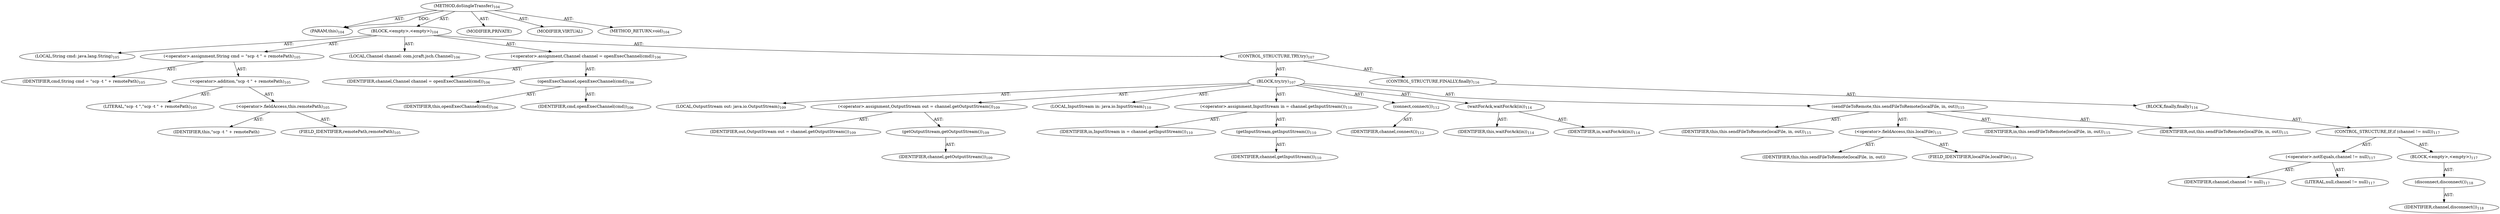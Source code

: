digraph "doSingleTransfer" {  
"111669149699" [label = <(METHOD,doSingleTransfer)<SUB>104</SUB>> ]
"115964116993" [label = <(PARAM,this)<SUB>104</SUB>> ]
"25769803781" [label = <(BLOCK,&lt;empty&gt;,&lt;empty&gt;)<SUB>104</SUB>> ]
"94489280512" [label = <(LOCAL,String cmd: java.lang.String)<SUB>105</SUB>> ]
"30064771093" [label = <(&lt;operator&gt;.assignment,String cmd = &quot;scp -t &quot; + remotePath)<SUB>105</SUB>> ]
"68719476771" [label = <(IDENTIFIER,cmd,String cmd = &quot;scp -t &quot; + remotePath)<SUB>105</SUB>> ]
"30064771094" [label = <(&lt;operator&gt;.addition,&quot;scp -t &quot; + remotePath)<SUB>105</SUB>> ]
"90194313221" [label = <(LITERAL,&quot;scp -t &quot;,&quot;scp -t &quot; + remotePath)<SUB>105</SUB>> ]
"30064771095" [label = <(&lt;operator&gt;.fieldAccess,this.remotePath)<SUB>105</SUB>> ]
"68719476772" [label = <(IDENTIFIER,this,&quot;scp -t &quot; + remotePath)> ]
"55834574856" [label = <(FIELD_IDENTIFIER,remotePath,remotePath)<SUB>105</SUB>> ]
"94489280513" [label = <(LOCAL,Channel channel: com.jcraft.jsch.Channel)<SUB>106</SUB>> ]
"30064771096" [label = <(&lt;operator&gt;.assignment,Channel channel = openExecChannel(cmd))<SUB>106</SUB>> ]
"68719476773" [label = <(IDENTIFIER,channel,Channel channel = openExecChannel(cmd))<SUB>106</SUB>> ]
"30064771097" [label = <(openExecChannel,openExecChannel(cmd))<SUB>106</SUB>> ]
"68719476739" [label = <(IDENTIFIER,this,openExecChannel(cmd))<SUB>106</SUB>> ]
"68719476774" [label = <(IDENTIFIER,cmd,openExecChannel(cmd))<SUB>106</SUB>> ]
"47244640258" [label = <(CONTROL_STRUCTURE,TRY,try)<SUB>107</SUB>> ]
"25769803782" [label = <(BLOCK,try,try)<SUB>107</SUB>> ]
"94489280514" [label = <(LOCAL,OutputStream out: java.io.OutputStream)<SUB>109</SUB>> ]
"30064771098" [label = <(&lt;operator&gt;.assignment,OutputStream out = channel.getOutputStream())<SUB>109</SUB>> ]
"68719476775" [label = <(IDENTIFIER,out,OutputStream out = channel.getOutputStream())<SUB>109</SUB>> ]
"30064771099" [label = <(getOutputStream,getOutputStream())<SUB>109</SUB>> ]
"68719476776" [label = <(IDENTIFIER,channel,getOutputStream())<SUB>109</SUB>> ]
"94489280515" [label = <(LOCAL,InputStream in: java.io.InputStream)<SUB>110</SUB>> ]
"30064771100" [label = <(&lt;operator&gt;.assignment,InputStream in = channel.getInputStream())<SUB>110</SUB>> ]
"68719476777" [label = <(IDENTIFIER,in,InputStream in = channel.getInputStream())<SUB>110</SUB>> ]
"30064771101" [label = <(getInputStream,getInputStream())<SUB>110</SUB>> ]
"68719476778" [label = <(IDENTIFIER,channel,getInputStream())<SUB>110</SUB>> ]
"30064771102" [label = <(connect,connect())<SUB>112</SUB>> ]
"68719476779" [label = <(IDENTIFIER,channel,connect())<SUB>112</SUB>> ]
"30064771103" [label = <(waitForAck,waitForAck(in))<SUB>114</SUB>> ]
"68719476740" [label = <(IDENTIFIER,this,waitForAck(in))<SUB>114</SUB>> ]
"68719476780" [label = <(IDENTIFIER,in,waitForAck(in))<SUB>114</SUB>> ]
"30064771104" [label = <(sendFileToRemote,this.sendFileToRemote(localFile, in, out))<SUB>115</SUB>> ]
"68719476741" [label = <(IDENTIFIER,this,this.sendFileToRemote(localFile, in, out))<SUB>115</SUB>> ]
"30064771105" [label = <(&lt;operator&gt;.fieldAccess,this.localFile)<SUB>115</SUB>> ]
"68719476781" [label = <(IDENTIFIER,this,this.sendFileToRemote(localFile, in, out))> ]
"55834574857" [label = <(FIELD_IDENTIFIER,localFile,localFile)<SUB>115</SUB>> ]
"68719476782" [label = <(IDENTIFIER,in,this.sendFileToRemote(localFile, in, out))<SUB>115</SUB>> ]
"68719476783" [label = <(IDENTIFIER,out,this.sendFileToRemote(localFile, in, out))<SUB>115</SUB>> ]
"47244640259" [label = <(CONTROL_STRUCTURE,FINALLY,finally)<SUB>116</SUB>> ]
"25769803783" [label = <(BLOCK,finally,finally)<SUB>116</SUB>> ]
"47244640260" [label = <(CONTROL_STRUCTURE,IF,if (channel != null))<SUB>117</SUB>> ]
"30064771106" [label = <(&lt;operator&gt;.notEquals,channel != null)<SUB>117</SUB>> ]
"68719476784" [label = <(IDENTIFIER,channel,channel != null)<SUB>117</SUB>> ]
"90194313222" [label = <(LITERAL,null,channel != null)<SUB>117</SUB>> ]
"25769803784" [label = <(BLOCK,&lt;empty&gt;,&lt;empty&gt;)<SUB>117</SUB>> ]
"30064771107" [label = <(disconnect,disconnect())<SUB>118</SUB>> ]
"68719476785" [label = <(IDENTIFIER,channel,disconnect())<SUB>118</SUB>> ]
"133143986186" [label = <(MODIFIER,PRIVATE)> ]
"133143986187" [label = <(MODIFIER,VIRTUAL)> ]
"128849018883" [label = <(METHOD_RETURN,void)<SUB>104</SUB>> ]
  "111669149699" -> "115964116993"  [ label = "AST: "] 
  "111669149699" -> "25769803781"  [ label = "AST: "] 
  "111669149699" -> "133143986186"  [ label = "AST: "] 
  "111669149699" -> "133143986187"  [ label = "AST: "] 
  "111669149699" -> "128849018883"  [ label = "AST: "] 
  "25769803781" -> "94489280512"  [ label = "AST: "] 
  "25769803781" -> "30064771093"  [ label = "AST: "] 
  "25769803781" -> "94489280513"  [ label = "AST: "] 
  "25769803781" -> "30064771096"  [ label = "AST: "] 
  "25769803781" -> "47244640258"  [ label = "AST: "] 
  "30064771093" -> "68719476771"  [ label = "AST: "] 
  "30064771093" -> "30064771094"  [ label = "AST: "] 
  "30064771094" -> "90194313221"  [ label = "AST: "] 
  "30064771094" -> "30064771095"  [ label = "AST: "] 
  "30064771095" -> "68719476772"  [ label = "AST: "] 
  "30064771095" -> "55834574856"  [ label = "AST: "] 
  "30064771096" -> "68719476773"  [ label = "AST: "] 
  "30064771096" -> "30064771097"  [ label = "AST: "] 
  "30064771097" -> "68719476739"  [ label = "AST: "] 
  "30064771097" -> "68719476774"  [ label = "AST: "] 
  "47244640258" -> "25769803782"  [ label = "AST: "] 
  "47244640258" -> "47244640259"  [ label = "AST: "] 
  "25769803782" -> "94489280514"  [ label = "AST: "] 
  "25769803782" -> "30064771098"  [ label = "AST: "] 
  "25769803782" -> "94489280515"  [ label = "AST: "] 
  "25769803782" -> "30064771100"  [ label = "AST: "] 
  "25769803782" -> "30064771102"  [ label = "AST: "] 
  "25769803782" -> "30064771103"  [ label = "AST: "] 
  "25769803782" -> "30064771104"  [ label = "AST: "] 
  "30064771098" -> "68719476775"  [ label = "AST: "] 
  "30064771098" -> "30064771099"  [ label = "AST: "] 
  "30064771099" -> "68719476776"  [ label = "AST: "] 
  "30064771100" -> "68719476777"  [ label = "AST: "] 
  "30064771100" -> "30064771101"  [ label = "AST: "] 
  "30064771101" -> "68719476778"  [ label = "AST: "] 
  "30064771102" -> "68719476779"  [ label = "AST: "] 
  "30064771103" -> "68719476740"  [ label = "AST: "] 
  "30064771103" -> "68719476780"  [ label = "AST: "] 
  "30064771104" -> "68719476741"  [ label = "AST: "] 
  "30064771104" -> "30064771105"  [ label = "AST: "] 
  "30064771104" -> "68719476782"  [ label = "AST: "] 
  "30064771104" -> "68719476783"  [ label = "AST: "] 
  "30064771105" -> "68719476781"  [ label = "AST: "] 
  "30064771105" -> "55834574857"  [ label = "AST: "] 
  "47244640259" -> "25769803783"  [ label = "AST: "] 
  "25769803783" -> "47244640260"  [ label = "AST: "] 
  "47244640260" -> "30064771106"  [ label = "AST: "] 
  "47244640260" -> "25769803784"  [ label = "AST: "] 
  "30064771106" -> "68719476784"  [ label = "AST: "] 
  "30064771106" -> "90194313222"  [ label = "AST: "] 
  "25769803784" -> "30064771107"  [ label = "AST: "] 
  "30064771107" -> "68719476785"  [ label = "AST: "] 
  "111669149699" -> "115964116993"  [ label = "DDG: "] 
}
